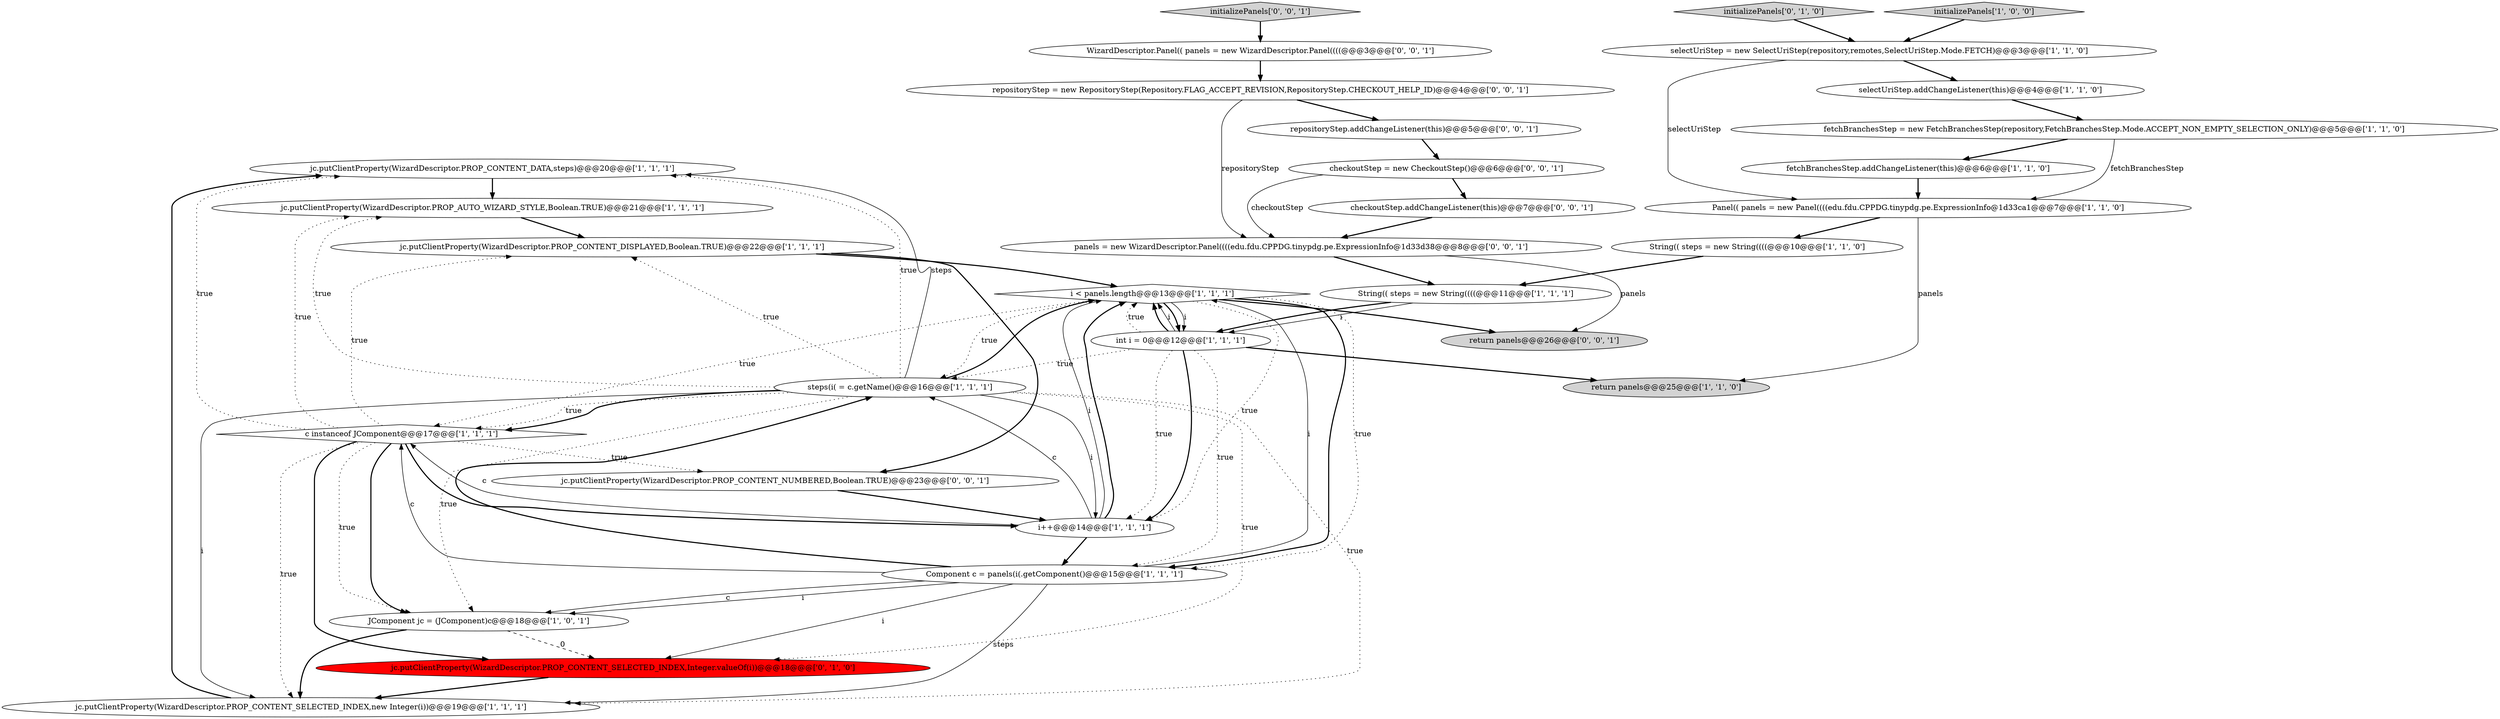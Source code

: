 digraph {
5 [style = filled, label = "jc.putClientProperty(WizardDescriptor.PROP_CONTENT_DATA,steps)@@@20@@@['1', '1', '1']", fillcolor = white, shape = ellipse image = "AAA0AAABBB1BBB"];
24 [style = filled, label = "checkoutStep = new CheckoutStep()@@@6@@@['0', '0', '1']", fillcolor = white, shape = ellipse image = "AAA0AAABBB3BBB"];
6 [style = filled, label = "Panel(( panels = new Panel((((edu.fdu.CPPDG.tinypdg.pe.ExpressionInfo@1d33ca1@@@7@@@['1', '1', '0']", fillcolor = white, shape = ellipse image = "AAA0AAABBB1BBB"];
23 [style = filled, label = "checkoutStep.addChangeListener(this)@@@7@@@['0', '0', '1']", fillcolor = white, shape = ellipse image = "AAA0AAABBB3BBB"];
1 [style = filled, label = "JComponent jc = (JComponent)c@@@18@@@['1', '0', '1']", fillcolor = white, shape = ellipse image = "AAA0AAABBB1BBB"];
19 [style = filled, label = "String(( steps = new String((((@@@10@@@['1', '1', '0']", fillcolor = white, shape = ellipse image = "AAA0AAABBB1BBB"];
3 [style = filled, label = "int i = 0@@@12@@@['1', '1', '1']", fillcolor = white, shape = ellipse image = "AAA0AAABBB1BBB"];
25 [style = filled, label = "return panels@@@26@@@['0', '0', '1']", fillcolor = lightgray, shape = ellipse image = "AAA0AAABBB3BBB"];
30 [style = filled, label = "panels = new WizardDescriptor.Panel((((edu.fdu.CPPDG.tinypdg.pe.ExpressionInfo@1d33d38@@@8@@@['0', '0', '1']", fillcolor = white, shape = ellipse image = "AAA0AAABBB3BBB"];
22 [style = filled, label = "repositoryStep.addChangeListener(this)@@@5@@@['0', '0', '1']", fillcolor = white, shape = ellipse image = "AAA0AAABBB3BBB"];
9 [style = filled, label = "i < panels.length@@@13@@@['1', '1', '1']", fillcolor = white, shape = diamond image = "AAA0AAABBB1BBB"];
26 [style = filled, label = "repositoryStep = new RepositoryStep(Repository.FLAG_ACCEPT_REVISION,RepositoryStep.CHECKOUT_HELP_ID)@@@4@@@['0', '0', '1']", fillcolor = white, shape = ellipse image = "AAA0AAABBB3BBB"];
7 [style = filled, label = "steps(i( = c.getName()@@@16@@@['1', '1', '1']", fillcolor = white, shape = ellipse image = "AAA0AAABBB1BBB"];
27 [style = filled, label = "jc.putClientProperty(WizardDescriptor.PROP_CONTENT_NUMBERED,Boolean.TRUE)@@@23@@@['0', '0', '1']", fillcolor = white, shape = ellipse image = "AAA0AAABBB3BBB"];
16 [style = filled, label = "fetchBranchesStep = new FetchBranchesStep(repository,FetchBranchesStep.Mode.ACCEPT_NON_EMPTY_SELECTION_ONLY)@@@5@@@['1', '1', '0']", fillcolor = white, shape = ellipse image = "AAA0AAABBB1BBB"];
15 [style = filled, label = "initializePanels['1', '0', '0']", fillcolor = lightgray, shape = diamond image = "AAA0AAABBB1BBB"];
18 [style = filled, label = "fetchBranchesStep.addChangeListener(this)@@@6@@@['1', '1', '0']", fillcolor = white, shape = ellipse image = "AAA0AAABBB1BBB"];
20 [style = filled, label = "initializePanels['0', '1', '0']", fillcolor = lightgray, shape = diamond image = "AAA0AAABBB2BBB"];
11 [style = filled, label = "c instanceof JComponent@@@17@@@['1', '1', '1']", fillcolor = white, shape = diamond image = "AAA0AAABBB1BBB"];
13 [style = filled, label = "i++@@@14@@@['1', '1', '1']", fillcolor = white, shape = ellipse image = "AAA0AAABBB1BBB"];
21 [style = filled, label = "jc.putClientProperty(WizardDescriptor.PROP_CONTENT_SELECTED_INDEX,Integer.valueOf(i))@@@18@@@['0', '1', '0']", fillcolor = red, shape = ellipse image = "AAA1AAABBB2BBB"];
0 [style = filled, label = "jc.putClientProperty(WizardDescriptor.PROP_CONTENT_DISPLAYED,Boolean.TRUE)@@@22@@@['1', '1', '1']", fillcolor = white, shape = ellipse image = "AAA0AAABBB1BBB"];
29 [style = filled, label = "initializePanels['0', '0', '1']", fillcolor = lightgray, shape = diamond image = "AAA0AAABBB3BBB"];
10 [style = filled, label = "selectUriStep.addChangeListener(this)@@@4@@@['1', '1', '0']", fillcolor = white, shape = ellipse image = "AAA0AAABBB1BBB"];
4 [style = filled, label = "Component c = panels(i(.getComponent()@@@15@@@['1', '1', '1']", fillcolor = white, shape = ellipse image = "AAA0AAABBB1BBB"];
17 [style = filled, label = "jc.putClientProperty(WizardDescriptor.PROP_AUTO_WIZARD_STYLE,Boolean.TRUE)@@@21@@@['1', '1', '1']", fillcolor = white, shape = ellipse image = "AAA0AAABBB1BBB"];
8 [style = filled, label = "jc.putClientProperty(WizardDescriptor.PROP_CONTENT_SELECTED_INDEX,new Integer(i))@@@19@@@['1', '1', '1']", fillcolor = white, shape = ellipse image = "AAA0AAABBB1BBB"];
28 [style = filled, label = "WizardDescriptor.Panel(( panels = new WizardDescriptor.Panel((((@@@3@@@['0', '0', '1']", fillcolor = white, shape = ellipse image = "AAA0AAABBB3BBB"];
14 [style = filled, label = "selectUriStep = new SelectUriStep(repository,remotes,SelectUriStep.Mode.FETCH)@@@3@@@['1', '1', '0']", fillcolor = white, shape = ellipse image = "AAA0AAABBB1BBB"];
2 [style = filled, label = "String(( steps = new String((((@@@11@@@['1', '1', '1']", fillcolor = white, shape = ellipse image = "AAA0AAABBB1BBB"];
12 [style = filled, label = "return panels@@@25@@@['1', '1', '0']", fillcolor = lightgray, shape = ellipse image = "AAA0AAABBB1BBB"];
27->13 [style = bold, label=""];
24->30 [style = solid, label="checkoutStep"];
4->9 [style = solid, label="i"];
13->9 [style = solid, label="i"];
0->9 [style = bold, label=""];
6->12 [style = solid, label="panels"];
16->18 [style = bold, label=""];
7->11 [style = bold, label=""];
1->8 [style = bold, label=""];
14->6 [style = solid, label="selectUriStep"];
23->30 [style = bold, label=""];
4->8 [style = solid, label="steps"];
15->14 [style = bold, label=""];
3->7 [style = dotted, label="true"];
11->1 [style = bold, label=""];
0->27 [style = bold, label=""];
11->1 [style = dotted, label="true"];
2->3 [style = bold, label=""];
11->21 [style = bold, label=""];
9->4 [style = bold, label=""];
9->11 [style = dotted, label="true"];
21->8 [style = bold, label=""];
4->1 [style = solid, label="i"];
11->17 [style = dotted, label="true"];
14->10 [style = bold, label=""];
30->25 [style = solid, label="panels"];
3->4 [style = dotted, label="true"];
28->26 [style = bold, label=""];
13->11 [style = solid, label="c"];
20->14 [style = bold, label=""];
11->5 [style = dotted, label="true"];
1->21 [style = dashed, label="0"];
6->19 [style = bold, label=""];
19->2 [style = bold, label=""];
3->12 [style = bold, label=""];
3->9 [style = dotted, label="true"];
7->0 [style = dotted, label="true"];
5->17 [style = bold, label=""];
24->23 [style = bold, label=""];
2->3 [style = solid, label="i"];
4->7 [style = bold, label=""];
26->22 [style = bold, label=""];
7->13 [style = solid, label="i"];
7->5 [style = dotted, label="true"];
29->28 [style = bold, label=""];
4->11 [style = solid, label="c"];
7->9 [style = bold, label=""];
3->9 [style = bold, label=""];
3->9 [style = solid, label="i"];
26->30 [style = solid, label="repositoryStep"];
17->0 [style = bold, label=""];
4->1 [style = solid, label="c"];
11->27 [style = dotted, label="true"];
7->11 [style = dotted, label="true"];
10->16 [style = bold, label=""];
8->5 [style = bold, label=""];
18->6 [style = bold, label=""];
9->25 [style = bold, label=""];
9->13 [style = dotted, label="true"];
11->13 [style = bold, label=""];
4->21 [style = solid, label="i"];
11->0 [style = dotted, label="true"];
3->13 [style = bold, label=""];
13->7 [style = solid, label="c"];
9->3 [style = bold, label=""];
9->4 [style = dotted, label="true"];
11->8 [style = dotted, label="true"];
16->6 [style = solid, label="fetchBranchesStep"];
13->9 [style = bold, label=""];
22->24 [style = bold, label=""];
30->2 [style = bold, label=""];
9->7 [style = dotted, label="true"];
7->1 [style = dotted, label="true"];
7->8 [style = dotted, label="true"];
7->8 [style = solid, label="i"];
7->17 [style = dotted, label="true"];
7->5 [style = solid, label="steps"];
7->21 [style = dotted, label="true"];
3->13 [style = dotted, label="true"];
9->3 [style = solid, label="i"];
13->4 [style = bold, label=""];
}
